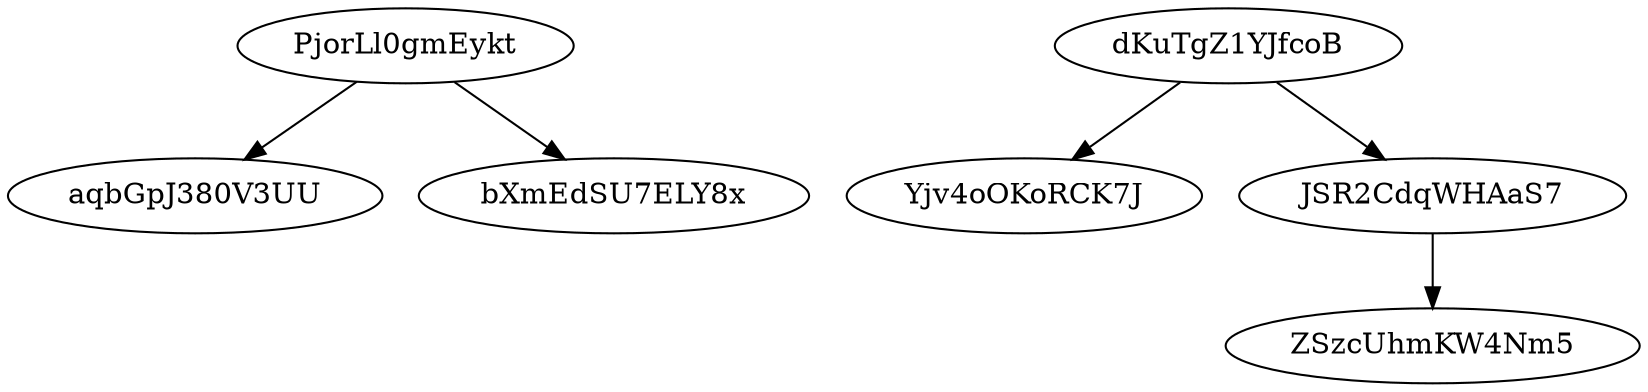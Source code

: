 digraph G {
    PjorLl0gmEykt -> aqbGpJ380V3UU;
    PjorLl0gmEykt -> bXmEdSU7ELY8x;
    dKuTgZ1YJfcoB -> Yjv4oOKoRCK7J;
    dKuTgZ1YJfcoB -> JSR2CdqWHAaS7;
    JSR2CdqWHAaS7 -> ZSzcUhmKW4Nm5;
}